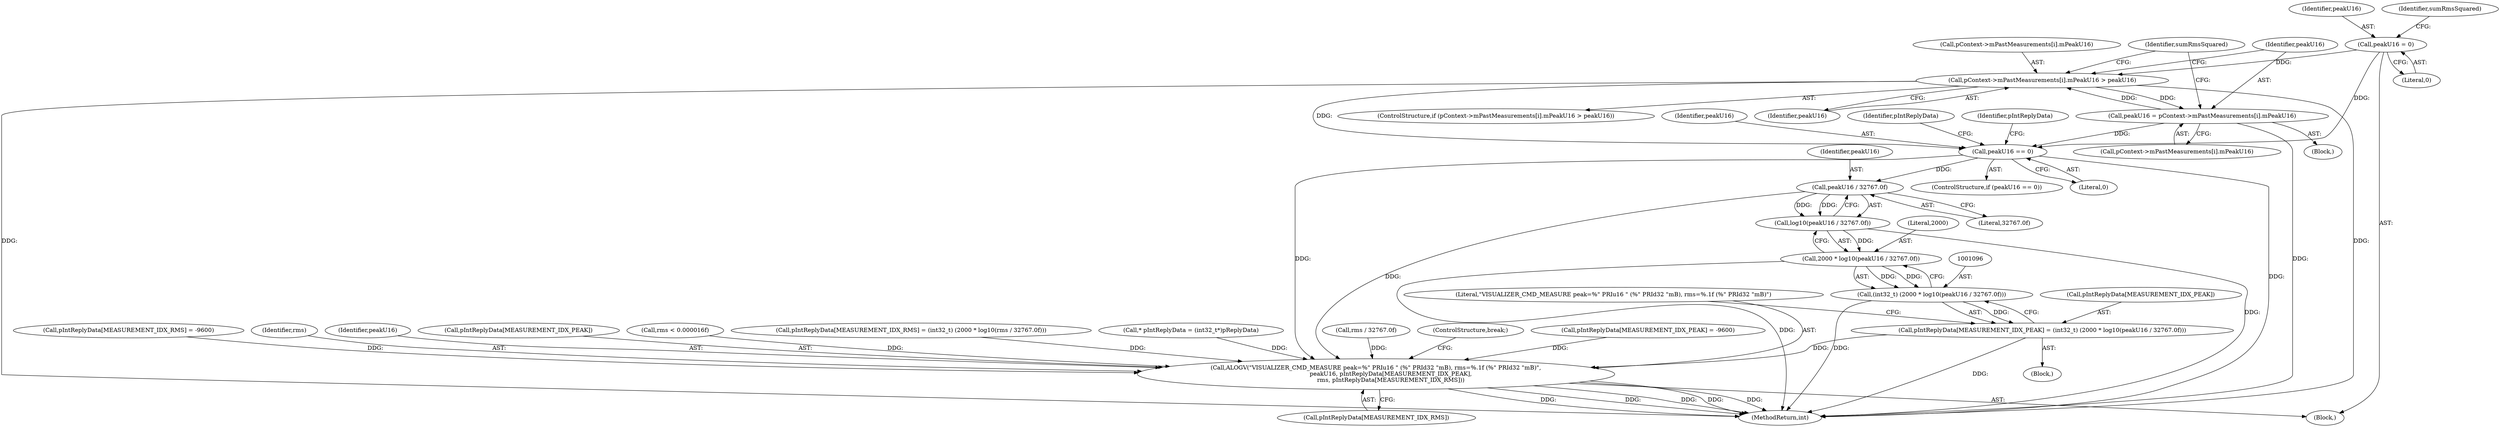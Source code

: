 digraph "0_Android_557bd7bfe6c4895faee09e46fc9b5304a956c8b7@array" {
"1001005" [label="(Call,pContext->mPastMeasurements[i].mPeakU16 > peakU16)"];
"1001015" [label="(Call,peakU16 = pContext->mPastMeasurements[i].mPeakU16)"];
"1001005" [label="(Call,pContext->mPastMeasurements[i].mPeakU16 > peakU16)"];
"1000911" [label="(Call,peakU16 = 0)"];
"1001079" [label="(Call,peakU16 == 0)"];
"1001100" [label="(Call,peakU16 / 32767.0f)"];
"1001099" [label="(Call,log10(peakU16 / 32767.0f))"];
"1001097" [label="(Call,2000 * log10(peakU16 / 32767.0f))"];
"1001095" [label="(Call,(int32_t) (2000 * log10(peakU16 / 32767.0f)))"];
"1001091" [label="(Call,pIntReplyData[MEASUREMENT_IDX_PEAK] = (int32_t) (2000 * log10(peakU16 / 32767.0f)))"];
"1001103" [label="(Call,ALOGV(\"VISUALIZER_CMD_MEASURE peak=%\" PRIu16 \" (%\" PRId32 \"mB), rms=%.1f (%\" PRId32 \"mB)\",\n                peakU16, pIntReplyData[MEASUREMENT_IDX_PEAK],\n                rms, pIntReplyData[MEASUREMENT_IDX_RMS]))"];
"1001105" [label="(Identifier,peakU16)"];
"1001005" [label="(Call,pContext->mPastMeasurements[i].mPeakU16 > peakU16)"];
"1000877" [label="(Block,)"];
"1001025" [label="(Identifier,sumRmsSquared)"];
"1001017" [label="(Call,pContext->mPastMeasurements[i].mPeakU16)"];
"1001080" [label="(Identifier,peakU16)"];
"1001101" [label="(Identifier,peakU16)"];
"1001079" [label="(Call,peakU16 == 0)"];
"1001098" [label="(Literal,2000)"];
"1001104" [label="(Literal,\"VISUALIZER_CMD_MEASURE peak=%\" PRIu16 \" (%\" PRId32 \"mB), rms=%.1f (%\" PRId32 \"mB)\")"];
"1001106" [label="(Call,pIntReplyData[MEASUREMENT_IDX_PEAK])"];
"1001054" [label="(Call,rms < 0.000016f)"];
"1000912" [label="(Identifier,peakU16)"];
"1001110" [label="(Call,pIntReplyData[MEASUREMENT_IDX_RMS])"];
"1001099" [label="(Call,log10(peakU16 / 32767.0f))"];
"1001066" [label="(Call,pIntReplyData[MEASUREMENT_IDX_RMS] = (int32_t) (2000 * log10(rms / 32767.0f)))"];
"1001004" [label="(ControlStructure,if (pContext->mPastMeasurements[i].mPeakU16 > peakU16))"];
"1001097" [label="(Call,2000 * log10(peakU16 / 32767.0f))"];
"1001048" [label="(Call,* pIntReplyData = (int32_t*)pReplyData)"];
"1001090" [label="(Block,)"];
"1001013" [label="(Identifier,peakU16)"];
"1001075" [label="(Call,rms / 32767.0f)"];
"1000911" [label="(Call,peakU16 = 0)"];
"1001081" [label="(Literal,0)"];
"1001113" [label="(ControlStructure,break;)"];
"1001093" [label="(Identifier,pIntReplyData)"];
"1001014" [label="(Block,)"];
"1001078" [label="(ControlStructure,if (peakU16 == 0))"];
"1001102" [label="(Literal,32767.0f)"];
"1001091" [label="(Call,pIntReplyData[MEASUREMENT_IDX_PEAK] = (int32_t) (2000 * log10(peakU16 / 32767.0f)))"];
"1000913" [label="(Literal,0)"];
"1001092" [label="(Call,pIntReplyData[MEASUREMENT_IDX_PEAK])"];
"1001083" [label="(Call,pIntReplyData[MEASUREMENT_IDX_PEAK] = -9600)"];
"1001015" [label="(Call,peakU16 = pContext->mPastMeasurements[i].mPeakU16)"];
"1000916" [label="(Identifier,sumRmsSquared)"];
"1001100" [label="(Call,peakU16 / 32767.0f)"];
"1001016" [label="(Identifier,peakU16)"];
"1001120" [label="(MethodReturn,int)"];
"1001058" [label="(Call,pIntReplyData[MEASUREMENT_IDX_RMS] = -9600)"];
"1001109" [label="(Identifier,rms)"];
"1001103" [label="(Call,ALOGV(\"VISUALIZER_CMD_MEASURE peak=%\" PRIu16 \" (%\" PRId32 \"mB), rms=%.1f (%\" PRId32 \"mB)\",\n                peakU16, pIntReplyData[MEASUREMENT_IDX_PEAK],\n                rms, pIntReplyData[MEASUREMENT_IDX_RMS]))"];
"1001006" [label="(Call,pContext->mPastMeasurements[i].mPeakU16)"];
"1001095" [label="(Call,(int32_t) (2000 * log10(peakU16 / 32767.0f)))"];
"1001085" [label="(Identifier,pIntReplyData)"];
"1001005" -> "1001004"  [label="AST: "];
"1001005" -> "1001013"  [label="CFG: "];
"1001006" -> "1001005"  [label="AST: "];
"1001013" -> "1001005"  [label="AST: "];
"1001016" -> "1001005"  [label="CFG: "];
"1001025" -> "1001005"  [label="CFG: "];
"1001005" -> "1001120"  [label="DDG: "];
"1001005" -> "1001120"  [label="DDG: "];
"1001015" -> "1001005"  [label="DDG: "];
"1000911" -> "1001005"  [label="DDG: "];
"1001005" -> "1001015"  [label="DDG: "];
"1001005" -> "1001079"  [label="DDG: "];
"1001015" -> "1001014"  [label="AST: "];
"1001015" -> "1001017"  [label="CFG: "];
"1001016" -> "1001015"  [label="AST: "];
"1001017" -> "1001015"  [label="AST: "];
"1001025" -> "1001015"  [label="CFG: "];
"1001015" -> "1001120"  [label="DDG: "];
"1001015" -> "1001079"  [label="DDG: "];
"1000911" -> "1000877"  [label="AST: "];
"1000911" -> "1000913"  [label="CFG: "];
"1000912" -> "1000911"  [label="AST: "];
"1000913" -> "1000911"  [label="AST: "];
"1000916" -> "1000911"  [label="CFG: "];
"1000911" -> "1001079"  [label="DDG: "];
"1001079" -> "1001078"  [label="AST: "];
"1001079" -> "1001081"  [label="CFG: "];
"1001080" -> "1001079"  [label="AST: "];
"1001081" -> "1001079"  [label="AST: "];
"1001085" -> "1001079"  [label="CFG: "];
"1001093" -> "1001079"  [label="CFG: "];
"1001079" -> "1001120"  [label="DDG: "];
"1001079" -> "1001100"  [label="DDG: "];
"1001079" -> "1001103"  [label="DDG: "];
"1001100" -> "1001099"  [label="AST: "];
"1001100" -> "1001102"  [label="CFG: "];
"1001101" -> "1001100"  [label="AST: "];
"1001102" -> "1001100"  [label="AST: "];
"1001099" -> "1001100"  [label="CFG: "];
"1001100" -> "1001099"  [label="DDG: "];
"1001100" -> "1001099"  [label="DDG: "];
"1001100" -> "1001103"  [label="DDG: "];
"1001099" -> "1001097"  [label="AST: "];
"1001097" -> "1001099"  [label="CFG: "];
"1001099" -> "1001120"  [label="DDG: "];
"1001099" -> "1001097"  [label="DDG: "];
"1001097" -> "1001095"  [label="AST: "];
"1001098" -> "1001097"  [label="AST: "];
"1001095" -> "1001097"  [label="CFG: "];
"1001097" -> "1001120"  [label="DDG: "];
"1001097" -> "1001095"  [label="DDG: "];
"1001097" -> "1001095"  [label="DDG: "];
"1001095" -> "1001091"  [label="AST: "];
"1001096" -> "1001095"  [label="AST: "];
"1001091" -> "1001095"  [label="CFG: "];
"1001095" -> "1001120"  [label="DDG: "];
"1001095" -> "1001091"  [label="DDG: "];
"1001091" -> "1001090"  [label="AST: "];
"1001092" -> "1001091"  [label="AST: "];
"1001104" -> "1001091"  [label="CFG: "];
"1001091" -> "1001120"  [label="DDG: "];
"1001091" -> "1001103"  [label="DDG: "];
"1001103" -> "1000877"  [label="AST: "];
"1001103" -> "1001110"  [label="CFG: "];
"1001104" -> "1001103"  [label="AST: "];
"1001105" -> "1001103"  [label="AST: "];
"1001106" -> "1001103"  [label="AST: "];
"1001109" -> "1001103"  [label="AST: "];
"1001110" -> "1001103"  [label="AST: "];
"1001113" -> "1001103"  [label="CFG: "];
"1001103" -> "1001120"  [label="DDG: "];
"1001103" -> "1001120"  [label="DDG: "];
"1001103" -> "1001120"  [label="DDG: "];
"1001103" -> "1001120"  [label="DDG: "];
"1001103" -> "1001120"  [label="DDG: "];
"1001048" -> "1001103"  [label="DDG: "];
"1001083" -> "1001103"  [label="DDG: "];
"1001054" -> "1001103"  [label="DDG: "];
"1001075" -> "1001103"  [label="DDG: "];
"1001066" -> "1001103"  [label="DDG: "];
"1001058" -> "1001103"  [label="DDG: "];
}
